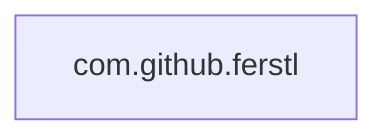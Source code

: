 flowchart TD
  %% Node Definitions:
  com.github.ferstl:compile["com.github.ferstl"]

  %% Edge Definitions: